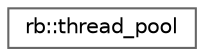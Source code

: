 digraph "Graphical Class Hierarchy"
{
 // LATEX_PDF_SIZE
  bgcolor="transparent";
  edge [fontname=Helvetica,fontsize=10,labelfontname=Helvetica,labelfontsize=10];
  node [fontname=Helvetica,fontsize=10,shape=box,height=0.2,width=0.4];
  rankdir="LR";
  Node0 [label="rb::thread_pool",height=0.2,width=0.4,color="grey40", fillcolor="white", style="filled",URL="$classrb_1_1thread__pool.html",tooltip="Thread pool."];
}
